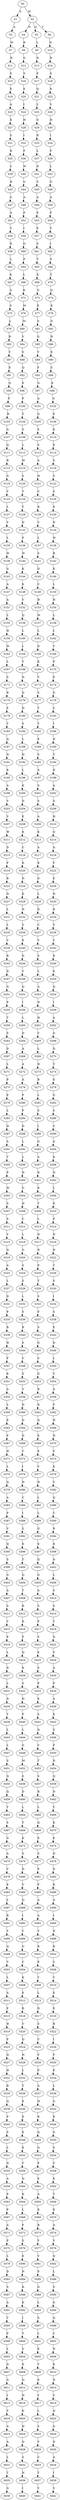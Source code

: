 strict digraph  {
	S0 -> S1 [ label = S ];
	S0 -> S2 [ label = M ];
	S1 -> S3 [ label = A ];
	S2 -> S4 [ label = N ];
	S2 -> S5 [ label = Q ];
	S2 -> S6 [ label = T ];
	S3 -> S7 [ label = W ];
	S4 -> S8 [ label = R ];
	S5 -> S9 [ label = L ];
	S6 -> S10 [ label = N ];
	S7 -> S11 [ label = R ];
	S8 -> S12 [ label = G ];
	S9 -> S13 [ label = R ];
	S10 -> S14 [ label = R ];
	S11 -> S15 [ label = S ];
	S12 -> S16 [ label = S ];
	S13 -> S17 [ label = F ];
	S14 -> S18 [ label = S ];
	S15 -> S19 [ label = E ];
	S16 -> S20 [ label = E ];
	S17 -> S21 [ label = Q ];
	S18 -> S22 [ label = K ];
	S19 -> S23 [ label = A ];
	S20 -> S24 [ label = I ];
	S21 -> S25 [ label = L ];
	S22 -> S26 [ label = V ];
	S23 -> S27 [ label = E ];
	S24 -> S28 [ label = H ];
	S25 -> S29 [ label = G ];
	S26 -> S30 [ label = H ];
	S27 -> S31 [ label = S ];
	S28 -> S32 [ label = I ];
	S29 -> S33 [ label = R ];
	S30 -> S34 [ label = I ];
	S31 -> S35 [ label = R ];
	S32 -> S36 [ label = F ];
	S33 -> S37 [ label = L ];
	S34 -> S38 [ label = F ];
	S35 -> S39 [ label = C ];
	S36 -> S40 [ label = W ];
	S37 -> S41 [ label = N ];
	S38 -> S42 [ label = L ];
	S39 -> S43 [ label = R ];
	S40 -> S44 [ label = G ];
	S41 -> S45 [ label = S ];
	S42 -> S46 [ label = G ];
	S43 -> S47 [ label = S ];
	S44 -> S48 [ label = A ];
	S45 -> S49 [ label = A ];
	S46 -> S50 [ label = A ];
	S47 -> S51 [ label = A ];
	S48 -> S52 [ label = P ];
	S49 -> S53 [ label = P ];
	S50 -> S54 [ label = P ];
	S51 -> S55 [ label = V ];
	S52 -> S56 [ label = I ];
	S53 -> S57 [ label = E ];
	S54 -> S58 [ label = V ];
	S55 -> S59 [ label = E ];
	S56 -> S60 [ label = G ];
	S57 -> S61 [ label = S ];
	S58 -> S62 [ label = I ];
	S59 -> S63 [ label = L ];
	S60 -> S64 [ label = P ];
	S61 -> S65 [ label = T ];
	S62 -> S66 [ label = S ];
	S63 -> S67 [ label = K ];
	S64 -> S68 [ label = L ];
	S65 -> S69 [ label = E ];
	S66 -> S70 [ label = T ];
	S67 -> S71 [ label = A ];
	S68 -> S72 [ label = K ];
	S69 -> S73 [ label = G ];
	S70 -> S74 [ label = Q ];
	S71 -> S75 [ label = S ];
	S72 -> S76 [ label = M ];
	S73 -> S77 [ label = E ];
	S74 -> S78 [ label = K ];
	S75 -> S79 [ label = L ];
	S76 -> S80 [ label = M ];
	S77 -> S81 [ label = S ];
	S78 -> S82 [ label = G ];
	S79 -> S83 [ label = R ];
	S80 -> S84 [ label = V ];
	S81 -> S85 [ label = G ];
	S82 -> S86 [ label = H ];
	S83 -> S87 [ label = V ];
	S84 -> S88 [ label = S ];
	S85 -> S89 [ label = V ];
	S86 -> S90 [ label = K ];
	S87 -> S91 [ label = E ];
	S88 -> S92 [ label = Q ];
	S89 -> S93 [ label = F ];
	S90 -> S94 [ label = S ];
	S91 -> S95 [ label = Q ];
	S92 -> S96 [ label = E ];
	S93 -> S97 [ label = G ];
	S94 -> S98 [ label = K ];
	S95 -> S99 [ label = P ];
	S96 -> S100 [ label = P ];
	S97 -> S101 [ label = A ];
	S98 -> S102 [ label = G ];
	S99 -> S103 [ label = R ];
	S100 -> S104 [ label = T ];
	S101 -> S105 [ label = G ];
	S102 -> S106 [ label = E ];
	S103 -> S107 [ label = G ];
	S104 -> S108 [ label = S ];
	S105 -> S109 [ label = S ];
	S106 -> S110 [ label = K ];
	S107 -> S111 [ label = Q ];
	S108 -> S112 [ label = L ];
	S109 -> S113 [ label = S ];
	S110 -> S114 [ label = E ];
	S111 -> S115 [ label = R ];
	S112 -> S116 [ label = M ];
	S113 -> S117 [ label = A ];
	S114 -> S118 [ label = S ];
	S115 -> S119 [ label = G ];
	S116 -> S120 [ label = S ];
	S117 -> S121 [ label = H ];
	S118 -> S122 [ label = S ];
	S119 -> S123 [ label = V ];
	S120 -> S124 [ label = T ];
	S121 -> S125 [ label = C ];
	S122 -> S126 [ label = S ];
	S123 -> S127 [ label = L ];
	S124 -> S128 [ label = T ];
	S125 -> S129 [ label = R ];
	S126 -> S130 [ label = E ];
	S127 -> S131 [ label = V ];
	S128 -> S132 [ label = D ];
	S129 -> S133 [ label = V ];
	S130 -> S134 [ label = N ];
	S131 -> S135 [ label = L ];
	S132 -> S136 [ label = P ];
	S133 -> S137 [ label = L ];
	S134 -> S138 [ label = W ];
	S135 -> S139 [ label = W ];
	S136 -> S140 [ label = W ];
	S137 -> S141 [ label = S ];
	S138 -> S142 [ label = R ];
	S139 -> S143 [ label = G ];
	S140 -> S144 [ label = K ];
	S141 -> S145 [ label = D ];
	S142 -> S146 [ label = K ];
	S143 -> S147 [ label = A ];
	S144 -> S148 [ label = K ];
	S145 -> S149 [ label = C ];
	S146 -> S150 [ label = L ];
	S147 -> S151 [ label = A ];
	S148 -> S152 [ label = V ];
	S149 -> S153 [ label = H ];
	S150 -> S154 [ label = H ];
	S151 -> S155 [ label = L ];
	S152 -> S156 [ label = Q ];
	S153 -> S157 [ label = W ];
	S154 -> S158 [ label = L ];
	S155 -> S159 [ label = H ];
	S156 -> S160 [ label = L ];
	S157 -> S161 [ label = L ];
	S158 -> S162 [ label = L ];
	S159 -> S163 [ label = W ];
	S160 -> S164 [ label = L ];
	S161 -> S165 [ label = D ];
	S162 -> S166 [ label = Y ];
	S163 -> S167 [ label = L ];
	S164 -> S168 [ label = Y ];
	S165 -> S169 [ label = K ];
	S166 -> S170 [ label = P ];
	S167 -> S171 [ label = S ];
	S168 -> S172 [ label = N ];
	S169 -> S173 [ label = V ];
	S170 -> S174 [ label = E ];
	S171 -> S175 [ label = R ];
	S172 -> S176 [ label = Q ];
	S173 -> S177 [ label = S ];
	S174 -> S178 [ label = G ];
	S175 -> S179 [ label = F ];
	S176 -> S180 [ label = H ];
	S177 -> S181 [ label = T ];
	S178 -> S182 [ label = C ];
	S179 -> S183 [ label = T ];
	S180 -> S184 [ label = S ];
	S181 -> S185 [ label = T ];
	S182 -> S186 [ label = I ];
	S183 -> S187 [ label = Q ];
	S184 -> S188 [ label = L ];
	S185 -> S189 [ label = E ];
	S186 -> S190 [ label = N ];
	S187 -> S191 [ label = N ];
	S188 -> S192 [ label = H ];
	S189 -> S193 [ label = S ];
	S190 -> S194 [ label = T ];
	S191 -> S195 [ label = K ];
	S192 -> S196 [ label = L ];
	S193 -> S197 [ label = A ];
	S194 -> S198 [ label = D ];
	S195 -> S199 [ label = A ];
	S196 -> S200 [ label = K ];
	S197 -> S201 [ label = S ];
	S198 -> S202 [ label = A ];
	S199 -> S203 [ label = V ];
	S200 -> S204 [ label = D ];
	S201 -> S205 [ label = S ];
	S202 -> S206 [ label = G ];
	S203 -> S207 [ label = V ];
	S204 -> S208 [ label = E ];
	S205 -> S209 [ label = A ];
	S206 -> S210 [ label = H ];
	S207 -> S211 [ label = W ];
	S208 -> S212 [ label = K ];
	S209 -> S213 [ label = K ];
	S210 -> S214 [ label = Q ];
	S211 -> S215 [ label = D ];
	S212 -> S216 [ label = C ];
	S213 -> S217 [ label = A ];
	S214 -> S218 [ label = A ];
	S215 -> S219 [ label = F ];
	S216 -> S220 [ label = K ];
	S217 -> S221 [ label = K ];
	S218 -> S222 [ label = F ];
	S219 -> S223 [ label = R ];
	S220 -> S224 [ label = N ];
	S221 -> S225 [ label = G ];
	S222 -> S226 [ label = E ];
	S223 -> S227 [ label = N ];
	S224 -> S228 [ label = K ];
	S225 -> S229 [ label = L ];
	S226 -> S230 [ label = H ];
	S227 -> S231 [ label = L ];
	S228 -> S232 [ label = N ];
	S229 -> S233 [ label = D ];
	S230 -> S234 [ label = R ];
	S231 -> S235 [ label = L ];
	S232 -> S236 [ label = V ];
	S233 -> S237 [ label = C ];
	S234 -> S238 [ label = V ];
	S235 -> S239 [ label = V ];
	S236 -> S240 [ label = E ];
	S237 -> S241 [ label = V ];
	S238 -> S242 [ label = Y ];
	S239 -> S243 [ label = R ];
	S240 -> S244 [ label = D ];
	S241 -> S245 [ label = S ];
	S242 -> S246 [ label = K ];
	S243 -> S247 [ label = D ];
	S244 -> S248 [ label = Y ];
	S245 -> S249 [ label = L ];
	S246 -> S250 [ label = E ];
	S247 -> S251 [ label = G ];
	S248 -> S252 [ label = Q ];
	S249 -> S253 [ label = A ];
	S250 -> S254 [ label = Q ];
	S251 -> S255 [ label = P ];
	S252 -> S256 [ label = I ];
	S253 -> S257 [ label = N ];
	S254 -> S258 [ label = I ];
	S255 -> S259 [ label = T ];
	S256 -> S260 [ label = L ];
	S257 -> S261 [ label = H ];
	S258 -> S262 [ label = A ];
	S259 -> S263 [ label = S ];
	S260 -> S264 [ label = D ];
	S261 -> S265 [ label = V ];
	S262 -> S266 [ label = G ];
	S263 -> S267 [ label = D ];
	S264 -> S268 [ label = A ];
	S265 -> S269 [ label = L ];
	S266 -> S270 [ label = Q ];
	S267 -> S271 [ label = L ];
	S268 -> S272 [ label = A ];
	S269 -> S273 [ label = H ];
	S270 -> S274 [ label = T ];
	S271 -> S275 [ label = P ];
	S272 -> S276 [ label = A ];
	S273 -> S277 [ label = R ];
	S274 -> S278 [ label = E ];
	S275 -> S279 [ label = E ];
	S276 -> S280 [ label = P ];
	S277 -> S281 [ label = L ];
	S278 -> S282 [ label = G ];
	S279 -> S283 [ label = L ];
	S280 -> S284 [ label = P ];
	S281 -> S285 [ label = S ];
	S282 -> S286 [ label = S ];
	S283 -> S287 [ label = H ];
	S284 -> S288 [ label = D ];
	S285 -> S289 [ label = I ];
	S286 -> S290 [ label = C ];
	S287 -> S291 [ label = S ];
	S288 -> S292 [ label = L ];
	S289 -> S293 [ label = G ];
	S290 -> S294 [ label = A ];
	S291 -> S295 [ label = T ];
	S292 -> S296 [ label = L ];
	S293 -> S297 [ label = A ];
	S294 -> S298 [ label = K ];
	S295 -> S299 [ label = P ];
	S296 -> S300 [ label = N ];
	S297 -> S301 [ label = D ];
	S298 -> S302 [ label = N ];
	S299 -> S303 [ label = W ];
	S300 -> S304 [ label = G ];
	S301 -> S305 [ label = K ];
	S302 -> S306 [ label = L ];
	S303 -> S307 [ label = S ];
	S304 -> S308 [ label = H ];
	S305 -> S309 [ label = T ];
	S306 -> S310 [ label = K ];
	S307 -> S311 [ label = S ];
	S308 -> S312 [ label = C ];
	S309 -> S313 [ label = L ];
	S310 -> S314 [ label = P ];
	S311 -> S315 [ label = V ];
	S312 -> S316 [ label = L ];
	S313 -> S317 [ label = N ];
	S314 -> S318 [ label = N ];
	S315 -> S319 [ label = Q ];
	S316 -> S320 [ label = G ];
	S317 -> S321 [ label = N ];
	S318 -> S322 [ label = N ];
	S319 -> S323 [ label = A ];
	S320 -> S324 [ label = S ];
	S321 -> S325 [ label = P ];
	S322 -> S326 [ label = T ];
	S323 -> S327 [ label = L ];
	S324 -> S328 [ label = S ];
	S325 -> S329 [ label = T ];
	S326 -> S330 [ label = S ];
	S327 -> S331 [ label = D ];
	S328 -> S332 [ label = L ];
	S329 -> S333 [ label = S ];
	S330 -> S334 [ label = I ];
	S331 -> S335 [ label = P ];
	S332 -> S336 [ label = S ];
	S333 -> S337 [ label = F ];
	S334 -> S338 [ label = S ];
	S335 -> S339 [ label = R ];
	S336 -> S340 [ label = R ];
	S337 -> S341 [ label = S ];
	S338 -> S342 [ label = E ];
	S339 -> S343 [ label = H ];
	S340 -> S344 [ label = S ];
	S341 -> S345 [ label = G ];
	S342 -> S346 [ label = D ];
	S343 -> S347 [ label = P ];
	S344 -> S348 [ label = V ];
	S345 -> S349 [ label = S ];
	S346 -> S350 [ label = L ];
	S347 -> S351 [ label = K ];
	S348 -> S352 [ label = S ];
	S349 -> S353 [ label = G ];
	S350 -> S354 [ label = V ];
	S351 -> S355 [ label = A ];
	S352 -> S356 [ label = V ];
	S353 -> S357 [ label = R ];
	S354 -> S358 [ label = A ];
	S355 -> S359 [ label = L ];
	S356 -> S360 [ label = N ];
	S357 -> S361 [ label = D ];
	S358 -> S362 [ label = F ];
	S359 -> S363 [ label = E ];
	S360 -> S364 [ label = D ];
	S361 -> S365 [ label = Q ];
	S362 -> S366 [ label = H ];
	S363 -> S367 [ label = F ];
	S364 -> S368 [ label = D ];
	S365 -> S369 [ label = E ];
	S366 -> S370 [ label = N ];
	S367 -> S371 [ label = H ];
	S368 -> S372 [ label = C ];
	S369 -> S373 [ label = E ];
	S370 -> S374 [ label = F ];
	S371 -> S375 [ label = L ];
	S372 -> S376 [ label = I ];
	S373 -> S377 [ label = V ];
	S374 -> S378 [ label = E ];
	S375 -> S379 [ label = Q ];
	S376 -> S380 [ label = H ];
	S377 -> S381 [ label = H ];
	S378 -> S382 [ label = V ];
	S379 -> S383 [ label = A ];
	S380 -> S384 [ label = C ];
	S381 -> S385 [ label = L ];
	S382 -> S386 [ label = Q ];
	S383 -> S387 [ label = P ];
	S384 -> S388 [ label = I ];
	S385 -> S389 [ label = L ];
	S386 -> S390 [ label = C ];
	S387 -> S391 [ label = V ];
	S388 -> S392 [ label = S ];
	S389 -> S393 [ label = G ];
	S390 -> S394 [ label = R ];
	S391 -> S395 [ label = Q ];
	S392 -> S396 [ label = E ];
	S393 -> S397 [ label = E ];
	S394 -> S398 [ label = E ];
	S395 -> S399 [ label = S ];
	S396 -> S400 [ label = T ];
	S397 -> S401 [ label = Q ];
	S398 -> S402 [ label = A ];
	S399 -> S403 [ label = G ];
	S400 -> S404 [ label = Q ];
	S401 -> S405 [ label = G ];
	S402 -> S406 [ label = L ];
	S403 -> S407 [ label = A ];
	S404 -> S408 [ label = T ];
	S405 -> S409 [ label = A ];
	S406 -> S410 [ label = S ];
	S407 -> S411 [ label = S ];
	S408 -> S412 [ label = R ];
	S409 -> S413 [ label = S ];
	S410 -> S414 [ label = S ];
	S411 -> S415 [ label = V ];
	S412 -> S416 [ label = K ];
	S413 -> S417 [ label = P ];
	S414 -> S418 [ label = T ];
	S415 -> S419 [ label = E ];
	S416 -> S420 [ label = F ];
	S417 -> S421 [ label = S ];
	S418 -> S422 [ label = Q ];
	S419 -> S423 [ label = L ];
	S420 -> S424 [ label = Q ];
	S421 -> S425 [ label = E ];
	S422 -> S426 [ label = V ];
	S423 -> S427 [ label = D ];
	S424 -> S428 [ label = K ];
	S425 -> S429 [ label = S ];
	S426 -> S430 [ label = A ];
	S427 -> S431 [ label = L ];
	S428 -> S432 [ label = S ];
	S429 -> S433 [ label = P ];
	S430 -> S434 [ label = P ];
	S431 -> S435 [ label = D ];
	S432 -> S436 [ label = H ];
	S433 -> S437 [ label = E ];
	S434 -> S438 [ label = A ];
	S435 -> S439 [ label = T ];
	S436 -> S440 [ label = P ];
	S437 -> S441 [ label = S ];
	S438 -> S442 [ label = E ];
	S439 -> S443 [ label = L ];
	S440 -> S444 [ label = L ];
	S441 -> S445 [ label = Q ];
	S442 -> S446 [ label = S ];
	S443 -> S447 [ label = L ];
	S444 -> S448 [ label = G ];
	S445 -> S449 [ label = V ];
	S446 -> S450 [ label = F ];
	S447 -> S451 [ label = S ];
	S448 -> S452 [ label = M ];
	S449 -> S453 [ label = T ];
	S450 -> S454 [ label = D ];
	S451 -> S455 [ label = Q ];
	S452 -> S456 [ label = S ];
	S453 -> S457 [ label = S ];
	S454 -> S458 [ label = Q ];
	S455 -> S459 [ label = Q ];
	S456 -> S460 [ label = D ];
	S457 -> S461 [ label = R ];
	S458 -> S462 [ label = N ];
	S459 -> S463 [ label = Y ];
	S460 -> S464 [ label = L ];
	S461 -> S465 [ label = L ];
	S462 -> S466 [ label = Y ];
	S463 -> S467 [ label = S ];
	S464 -> S468 [ label = T ];
	S465 -> S469 [ label = Q ];
	S466 -> S470 [ label = K ];
	S467 -> S471 [ label = G ];
	S468 -> S472 [ label = K ];
	S469 -> S473 [ label = E ];
	S470 -> S474 [ label = E ];
	S471 -> S475 [ label = A ];
	S472 -> S476 [ label = S ];
	S473 -> S477 [ label = S ];
	S474 -> S478 [ label = N ];
	S475 -> S479 [ label = V ];
	S476 -> S480 [ label = D ];
	S477 -> S481 [ label = P ];
	S478 -> S482 [ label = D ];
	S479 -> S483 [ label = E ];
	S480 -> S484 [ label = V ];
	S481 -> S485 [ label = P ];
	S482 -> S486 [ label = K ];
	S483 -> S487 [ label = L ];
	S484 -> S488 [ label = Q ];
	S485 -> S489 [ label = A ];
	S486 -> S490 [ label = A ];
	S487 -> S491 [ label = R ];
	S488 -> S492 [ label = I ];
	S489 -> S493 [ label = A ];
	S490 -> S494 [ label = I ];
	S491 -> S495 [ label = V ];
	S492 -> S496 [ label = C ];
	S493 -> S497 [ label = V ];
	S494 -> S498 [ label = N ];
	S495 -> S499 [ label = Q ];
	S496 -> S500 [ label = G ];
	S497 -> S501 [ label = R ];
	S498 -> S502 [ label = R ];
	S499 -> S503 [ label = V ];
	S500 -> S504 [ label = C ];
	S501 -> S505 [ label = E ];
	S502 -> S506 [ label = C ];
	S503 -> S507 [ label = L ];
	S504 -> S508 [ label = K ];
	S505 -> S509 [ label = Y ];
	S506 -> S510 [ label = V ];
	S507 -> S511 [ label = A ];
	S508 -> S512 [ label = E ];
	S509 -> S513 [ label = L ];
	S510 -> S514 [ label = E ];
	S511 -> S515 [ label = F ];
	S512 -> S516 [ label = R ];
	S513 -> S517 [ label = D ];
	S514 -> S518 [ label = E ];
	S515 -> S519 [ label = H ];
	S516 -> S520 [ label = V ];
	S517 -> S521 [ label = S ];
	S518 -> S522 [ label = R ];
	S519 -> S523 [ label = F ];
	S520 -> S524 [ label = Q ];
	S521 -> S525 [ label = C ];
	S522 -> S526 [ label = I ];
	S523 -> S527 [ label = Q ];
	S524 -> S528 [ label = H ];
	S525 -> S529 [ label = F ];
	S526 -> S530 [ label = F ];
	S527 -> S531 [ label = H ];
	S528 -> S532 [ label = L ];
	S529 -> S533 [ label = P ];
	S530 -> S534 [ label = K ];
	S531 -> S535 [ label = R ];
	S532 -> S536 [ label = T ];
	S533 -> S537 [ label = A ];
	S534 -> S538 [ label = L ];
	S535 -> S539 [ label = Q ];
	S536 -> S540 [ label = E ];
	S537 -> S541 [ label = H ];
	S538 -> S542 [ label = G ];
	S539 -> S543 [ label = P ];
	S540 -> S544 [ label = E ];
	S541 -> S545 [ label = R ];
	S542 -> S546 [ label = E ];
	S543 -> S547 [ label = S ];
	S544 -> S548 [ label = E ];
	S545 -> S549 [ label = Q ];
	S546 -> S550 [ label = G ];
	S547 -> S551 [ label = L ];
	S548 -> S552 [ label = E ];
	S549 -> S553 [ label = G ];
	S550 -> S554 [ label = S ];
	S551 -> S555 [ label = N ];
	S552 -> S556 [ label = Y ];
	S553 -> S557 [ label = P ];
	S554 -> S558 [ label = C ];
	S555 -> S559 [ label = A ];
	S556 -> S560 [ label = Q ];
	S557 -> S561 [ label = E ];
	S558 -> S562 [ label = K ];
	S559 -> S563 [ label = P ];
	S560 -> S564 [ label = K ];
	S561 -> S565 [ label = A ];
	S562 -> S566 [ label = T ];
	S563 -> S567 [ label = P ];
	S564 -> S568 [ label = L ];
	S565 -> S569 [ label = K ];
	S566 -> S570 [ label = E ];
	S567 -> S571 [ label = A ];
	S568 -> S572 [ label = F ];
	S569 -> S573 [ label = R ];
	S570 -> S574 [ label = A ];
	S571 -> S575 [ label = P ];
	S572 -> S576 [ label = S ];
	S573 -> S577 [ label = V ];
	S574 -> S578 [ label = V ];
	S575 -> S579 [ label = L ];
	S576 -> S580 [ label = E ];
	S577 -> S581 [ label = V ];
	S578 -> S582 [ label = Q ];
	S579 -> S583 [ label = D ];
	S580 -> S584 [ label = N ];
	S581 -> S585 [ label = P ];
	S582 -> S586 [ label = L ];
	S583 -> S587 [ label = S ];
	S584 -> S588 [ label = K ];
	S585 -> S589 [ label = G ];
	S586 -> S590 [ label = S ];
	S587 -> S591 [ label = A ];
	S588 -> S592 [ label = K ];
	S589 -> S593 [ label = L ];
	S590 -> S594 [ label = G ];
	S591 -> S595 [ label = T ];
	S592 -> S596 [ label = I ];
	S593 -> S597 [ label = S ];
	S594 -> S598 [ label = Q ];
	S595 -> S599 [ label = P ];
	S596 -> S600 [ label = T ];
	S597 -> S601 [ label = L ];
	S598 -> S602 [ label = C ];
	S599 -> S603 [ label = L ];
	S600 -> S604 [ label = V ];
	S601 -> S605 [ label = E ];
	S602 -> S606 [ label = N ];
	S603 -> S607 [ label = D ];
	S604 -> S608 [ label = E ];
	S605 -> S609 [ label = T ];
	S606 -> S610 [ label = E ];
	S607 -> S611 [ label = G ];
	S608 -> S612 [ label = Q ];
	S609 -> S613 [ label = E ];
	S610 -> S614 [ label = D ];
	S611 -> S615 [ label = I ];
	S612 -> S616 [ label = H ];
	S613 -> S617 [ label = Y ];
	S614 -> S618 [ label = Y ];
	S615 -> S619 [ label = V ];
	S616 -> S620 [ label = K ];
	S617 -> S621 [ label = L ];
	S618 -> S622 [ label = Q ];
	S619 -> S623 [ label = A ];
	S620 -> S624 [ label = H ];
	S621 -> S625 [ label = S ];
	S622 -> S626 [ label = G ];
	S623 -> S627 [ label = A ];
	S624 -> S628 [ label = Q ];
	S625 -> S629 [ label = V ];
	S626 -> S630 [ label = D ];
	S627 -> S631 [ label = L ];
	S628 -> S632 [ label = S ];
	S629 -> S633 [ label = C ];
	S630 -> S634 [ label = A ];
	S631 -> S635 [ label = T ];
	S632 -> S636 [ label = N ];
	S633 -> S637 [ label = T ];
	S634 -> S638 [ label = I ];
	S635 -> S639 [ label = G ];
	S636 -> S640 [ label = I ];
	S637 -> S641 [ label = V ];
	S638 -> S642 [ label = V ];
}
